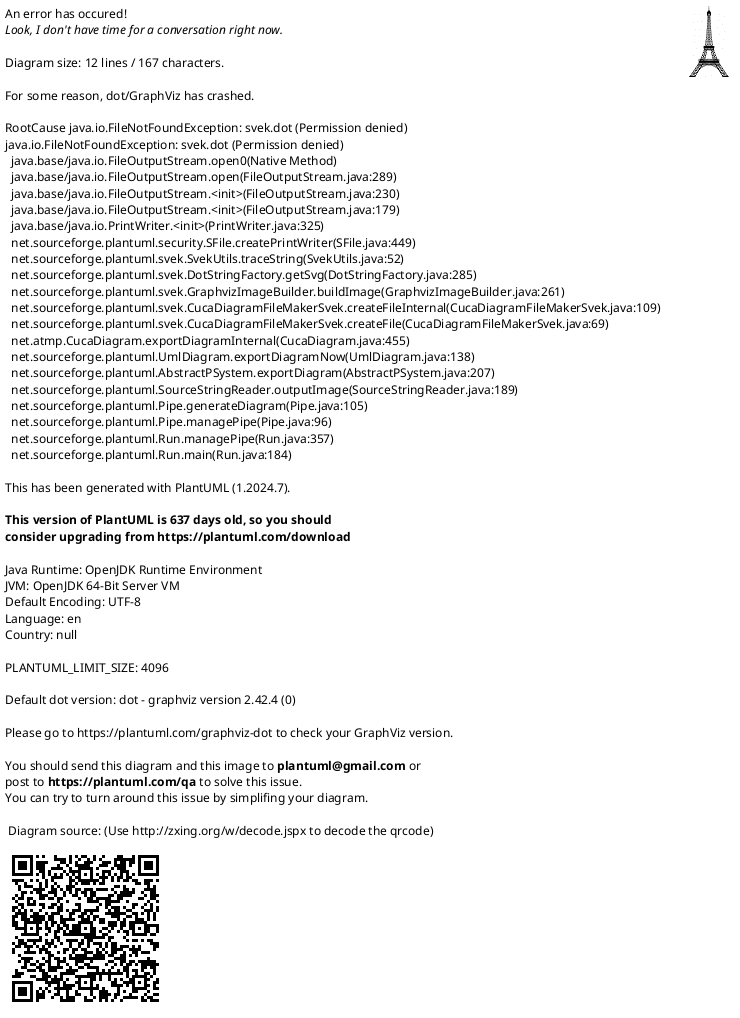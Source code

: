 {
  "sha1": "84sunbmn2r8po8tazdv7adyhgxyw3wb",
  "insertion": {
    "when": "2024-05-30T20:48:21.338Z",
    "url": "http://forum.plantuml.net/7156/rendering-component-diagram-require-interface-connection",
    "user": "plantuml@gmail.com"
  }
}
@startuml
!pragma svek_trace on
component X
interface A
interface B
interface C
interface D
X -left-( A: xxx
X -up-( B: xxx
X -right-( C: xxx
X -down-( D: xxx
@enduml
